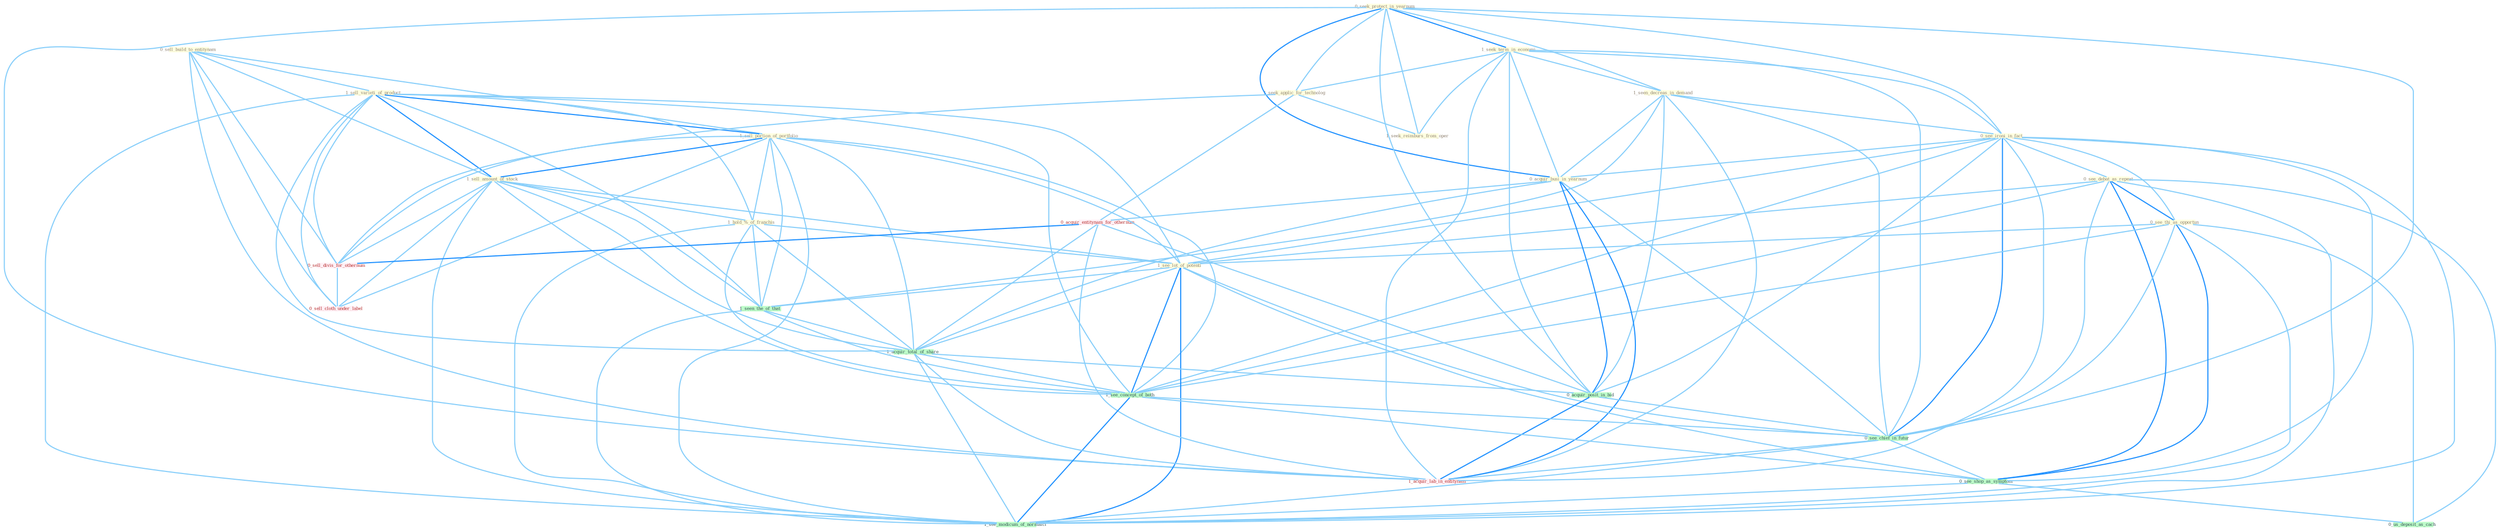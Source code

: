 Graph G{ 
    node
    [shape=polygon,style=filled,width=.5,height=.06,color="#BDFCC9",fixedsize=true,fontsize=4,
    fontcolor="#2f4f4f"];
    {node
    [color="#ffffe0", fontcolor="#8b7d6b"] "0_sell_build_to_entitynam " "0_seek_protect_in_yearnum " "1_seek_term_in_economi " "1_seen_decreas_in_demand " "0_see_ironi_in_fact " "1_sell_varieti_of_product " "1_seek_applic_for_technolog " "0_see_debat_as_repeat " "1_sell_portion_of_portfolio " "0_see_thi_as_opportun " "1_sell_amount_of_stock " "0_acquir_busi_in_yearnum " "1_hold_%_of_franchis " "1_see_lot_of_potenti " "1_seek_reimburs_from_oper "}
{node [color="#fff0f5", fontcolor="#b22222"] "0_acquir_entitynam_for_othernum " "0_sell_divis_for_othernum " "0_sell_cloth_under_label " "1_acquir_lab_in_entitynam "}
edge [color="#B0E2FF"];

	"0_sell_build_to_entitynam " -- "1_sell_varieti_of_product " [w="1", color="#87cefa" ];
	"0_sell_build_to_entitynam " -- "1_sell_portion_of_portfolio " [w="1", color="#87cefa" ];
	"0_sell_build_to_entitynam " -- "1_sell_amount_of_stock " [w="1", color="#87cefa" ];
	"0_sell_build_to_entitynam " -- "0_sell_divis_for_othernum " [w="1", color="#87cefa" ];
	"0_sell_build_to_entitynam " -- "0_sell_cloth_under_label " [w="1", color="#87cefa" ];
	"0_sell_build_to_entitynam " -- "1_acquir_lab_in_entitynam " [w="1", color="#87cefa" ];
	"0_seek_protect_in_yearnum " -- "1_seek_term_in_economi " [w="2", color="#1e90ff" , len=0.8];
	"0_seek_protect_in_yearnum " -- "1_seen_decreas_in_demand " [w="1", color="#87cefa" ];
	"0_seek_protect_in_yearnum " -- "0_see_ironi_in_fact " [w="1", color="#87cefa" ];
	"0_seek_protect_in_yearnum " -- "1_seek_applic_for_technolog " [w="1", color="#87cefa" ];
	"0_seek_protect_in_yearnum " -- "0_acquir_busi_in_yearnum " [w="2", color="#1e90ff" , len=0.8];
	"0_seek_protect_in_yearnum " -- "1_seek_reimburs_from_oper " [w="1", color="#87cefa" ];
	"0_seek_protect_in_yearnum " -- "0_acquir_posit_in_bid " [w="1", color="#87cefa" ];
	"0_seek_protect_in_yearnum " -- "0_see_chief_in_futur " [w="1", color="#87cefa" ];
	"0_seek_protect_in_yearnum " -- "1_acquir_lab_in_entitynam " [w="1", color="#87cefa" ];
	"1_seek_term_in_economi " -- "1_seen_decreas_in_demand " [w="1", color="#87cefa" ];
	"1_seek_term_in_economi " -- "0_see_ironi_in_fact " [w="1", color="#87cefa" ];
	"1_seek_term_in_economi " -- "1_seek_applic_for_technolog " [w="1", color="#87cefa" ];
	"1_seek_term_in_economi " -- "0_acquir_busi_in_yearnum " [w="1", color="#87cefa" ];
	"1_seek_term_in_economi " -- "1_seek_reimburs_from_oper " [w="1", color="#87cefa" ];
	"1_seek_term_in_economi " -- "0_acquir_posit_in_bid " [w="1", color="#87cefa" ];
	"1_seek_term_in_economi " -- "0_see_chief_in_futur " [w="1", color="#87cefa" ];
	"1_seek_term_in_economi " -- "1_acquir_lab_in_entitynam " [w="1", color="#87cefa" ];
	"1_seen_decreas_in_demand " -- "0_see_ironi_in_fact " [w="1", color="#87cefa" ];
	"1_seen_decreas_in_demand " -- "0_acquir_busi_in_yearnum " [w="1", color="#87cefa" ];
	"1_seen_decreas_in_demand " -- "1_seen_the_of_that " [w="1", color="#87cefa" ];
	"1_seen_decreas_in_demand " -- "0_acquir_posit_in_bid " [w="1", color="#87cefa" ];
	"1_seen_decreas_in_demand " -- "0_see_chief_in_futur " [w="1", color="#87cefa" ];
	"1_seen_decreas_in_demand " -- "1_acquir_lab_in_entitynam " [w="1", color="#87cefa" ];
	"0_see_ironi_in_fact " -- "0_see_debat_as_repeat " [w="1", color="#87cefa" ];
	"0_see_ironi_in_fact " -- "0_see_thi_as_opportun " [w="1", color="#87cefa" ];
	"0_see_ironi_in_fact " -- "0_acquir_busi_in_yearnum " [w="1", color="#87cefa" ];
	"0_see_ironi_in_fact " -- "1_see_lot_of_potenti " [w="1", color="#87cefa" ];
	"0_see_ironi_in_fact " -- "0_acquir_posit_in_bid " [w="1", color="#87cefa" ];
	"0_see_ironi_in_fact " -- "1_see_concept_of_both " [w="1", color="#87cefa" ];
	"0_see_ironi_in_fact " -- "0_see_chief_in_futur " [w="2", color="#1e90ff" , len=0.8];
	"0_see_ironi_in_fact " -- "0_see_shop_as_symptom " [w="1", color="#87cefa" ];
	"0_see_ironi_in_fact " -- "1_acquir_lab_in_entitynam " [w="1", color="#87cefa" ];
	"0_see_ironi_in_fact " -- "1_see_modicum_of_normalci " [w="1", color="#87cefa" ];
	"1_sell_varieti_of_product " -- "1_sell_portion_of_portfolio " [w="2", color="#1e90ff" , len=0.8];
	"1_sell_varieti_of_product " -- "1_sell_amount_of_stock " [w="2", color="#1e90ff" , len=0.8];
	"1_sell_varieti_of_product " -- "1_hold_%_of_franchis " [w="1", color="#87cefa" ];
	"1_sell_varieti_of_product " -- "1_see_lot_of_potenti " [w="1", color="#87cefa" ];
	"1_sell_varieti_of_product " -- "1_seen_the_of_that " [w="1", color="#87cefa" ];
	"1_sell_varieti_of_product " -- "0_sell_divis_for_othernum " [w="1", color="#87cefa" ];
	"1_sell_varieti_of_product " -- "1_acquir_total_of_share " [w="1", color="#87cefa" ];
	"1_sell_varieti_of_product " -- "0_sell_cloth_under_label " [w="1", color="#87cefa" ];
	"1_sell_varieti_of_product " -- "1_see_concept_of_both " [w="1", color="#87cefa" ];
	"1_sell_varieti_of_product " -- "1_see_modicum_of_normalci " [w="1", color="#87cefa" ];
	"1_seek_applic_for_technolog " -- "1_seek_reimburs_from_oper " [w="1", color="#87cefa" ];
	"1_seek_applic_for_technolog " -- "0_acquir_entitynam_for_othernum " [w="1", color="#87cefa" ];
	"1_seek_applic_for_technolog " -- "0_sell_divis_for_othernum " [w="1", color="#87cefa" ];
	"0_see_debat_as_repeat " -- "0_see_thi_as_opportun " [w="2", color="#1e90ff" , len=0.8];
	"0_see_debat_as_repeat " -- "1_see_lot_of_potenti " [w="1", color="#87cefa" ];
	"0_see_debat_as_repeat " -- "1_see_concept_of_both " [w="1", color="#87cefa" ];
	"0_see_debat_as_repeat " -- "0_see_chief_in_futur " [w="1", color="#87cefa" ];
	"0_see_debat_as_repeat " -- "0_see_shop_as_symptom " [w="2", color="#1e90ff" , len=0.8];
	"0_see_debat_as_repeat " -- "0_us_deposit_as_cach " [w="1", color="#87cefa" ];
	"0_see_debat_as_repeat " -- "1_see_modicum_of_normalci " [w="1", color="#87cefa" ];
	"1_sell_portion_of_portfolio " -- "1_sell_amount_of_stock " [w="2", color="#1e90ff" , len=0.8];
	"1_sell_portion_of_portfolio " -- "1_hold_%_of_franchis " [w="1", color="#87cefa" ];
	"1_sell_portion_of_portfolio " -- "1_see_lot_of_potenti " [w="1", color="#87cefa" ];
	"1_sell_portion_of_portfolio " -- "1_seen_the_of_that " [w="1", color="#87cefa" ];
	"1_sell_portion_of_portfolio " -- "0_sell_divis_for_othernum " [w="1", color="#87cefa" ];
	"1_sell_portion_of_portfolio " -- "1_acquir_total_of_share " [w="1", color="#87cefa" ];
	"1_sell_portion_of_portfolio " -- "0_sell_cloth_under_label " [w="1", color="#87cefa" ];
	"1_sell_portion_of_portfolio " -- "1_see_concept_of_both " [w="1", color="#87cefa" ];
	"1_sell_portion_of_portfolio " -- "1_see_modicum_of_normalci " [w="1", color="#87cefa" ];
	"0_see_thi_as_opportun " -- "1_see_lot_of_potenti " [w="1", color="#87cefa" ];
	"0_see_thi_as_opportun " -- "1_see_concept_of_both " [w="1", color="#87cefa" ];
	"0_see_thi_as_opportun " -- "0_see_chief_in_futur " [w="1", color="#87cefa" ];
	"0_see_thi_as_opportun " -- "0_see_shop_as_symptom " [w="2", color="#1e90ff" , len=0.8];
	"0_see_thi_as_opportun " -- "0_us_deposit_as_cach " [w="1", color="#87cefa" ];
	"0_see_thi_as_opportun " -- "1_see_modicum_of_normalci " [w="1", color="#87cefa" ];
	"1_sell_amount_of_stock " -- "1_hold_%_of_franchis " [w="1", color="#87cefa" ];
	"1_sell_amount_of_stock " -- "1_see_lot_of_potenti " [w="1", color="#87cefa" ];
	"1_sell_amount_of_stock " -- "1_seen_the_of_that " [w="1", color="#87cefa" ];
	"1_sell_amount_of_stock " -- "0_sell_divis_for_othernum " [w="1", color="#87cefa" ];
	"1_sell_amount_of_stock " -- "1_acquir_total_of_share " [w="1", color="#87cefa" ];
	"1_sell_amount_of_stock " -- "0_sell_cloth_under_label " [w="1", color="#87cefa" ];
	"1_sell_amount_of_stock " -- "1_see_concept_of_both " [w="1", color="#87cefa" ];
	"1_sell_amount_of_stock " -- "1_see_modicum_of_normalci " [w="1", color="#87cefa" ];
	"0_acquir_busi_in_yearnum " -- "0_acquir_entitynam_for_othernum " [w="1", color="#87cefa" ];
	"0_acquir_busi_in_yearnum " -- "1_acquir_total_of_share " [w="1", color="#87cefa" ];
	"0_acquir_busi_in_yearnum " -- "0_acquir_posit_in_bid " [w="2", color="#1e90ff" , len=0.8];
	"0_acquir_busi_in_yearnum " -- "0_see_chief_in_futur " [w="1", color="#87cefa" ];
	"0_acquir_busi_in_yearnum " -- "1_acquir_lab_in_entitynam " [w="2", color="#1e90ff" , len=0.8];
	"1_hold_%_of_franchis " -- "1_see_lot_of_potenti " [w="1", color="#87cefa" ];
	"1_hold_%_of_franchis " -- "1_seen_the_of_that " [w="1", color="#87cefa" ];
	"1_hold_%_of_franchis " -- "1_acquir_total_of_share " [w="1", color="#87cefa" ];
	"1_hold_%_of_franchis " -- "1_see_concept_of_both " [w="1", color="#87cefa" ];
	"1_hold_%_of_franchis " -- "1_see_modicum_of_normalci " [w="1", color="#87cefa" ];
	"1_see_lot_of_potenti " -- "1_seen_the_of_that " [w="1", color="#87cefa" ];
	"1_see_lot_of_potenti " -- "1_acquir_total_of_share " [w="1", color="#87cefa" ];
	"1_see_lot_of_potenti " -- "1_see_concept_of_both " [w="2", color="#1e90ff" , len=0.8];
	"1_see_lot_of_potenti " -- "0_see_chief_in_futur " [w="1", color="#87cefa" ];
	"1_see_lot_of_potenti " -- "0_see_shop_as_symptom " [w="1", color="#87cefa" ];
	"1_see_lot_of_potenti " -- "1_see_modicum_of_normalci " [w="2", color="#1e90ff" , len=0.8];
	"0_acquir_entitynam_for_othernum " -- "0_sell_divis_for_othernum " [w="2", color="#1e90ff" , len=0.8];
	"0_acquir_entitynam_for_othernum " -- "1_acquir_total_of_share " [w="1", color="#87cefa" ];
	"0_acquir_entitynam_for_othernum " -- "0_acquir_posit_in_bid " [w="1", color="#87cefa" ];
	"0_acquir_entitynam_for_othernum " -- "1_acquir_lab_in_entitynam " [w="1", color="#87cefa" ];
	"1_seen_the_of_that " -- "1_acquir_total_of_share " [w="1", color="#87cefa" ];
	"1_seen_the_of_that " -- "1_see_concept_of_both " [w="1", color="#87cefa" ];
	"1_seen_the_of_that " -- "1_see_modicum_of_normalci " [w="1", color="#87cefa" ];
	"0_sell_divis_for_othernum " -- "0_sell_cloth_under_label " [w="1", color="#87cefa" ];
	"1_acquir_total_of_share " -- "0_acquir_posit_in_bid " [w="1", color="#87cefa" ];
	"1_acquir_total_of_share " -- "1_see_concept_of_both " [w="1", color="#87cefa" ];
	"1_acquir_total_of_share " -- "1_acquir_lab_in_entitynam " [w="1", color="#87cefa" ];
	"1_acquir_total_of_share " -- "1_see_modicum_of_normalci " [w="1", color="#87cefa" ];
	"0_acquir_posit_in_bid " -- "0_see_chief_in_futur " [w="1", color="#87cefa" ];
	"0_acquir_posit_in_bid " -- "1_acquir_lab_in_entitynam " [w="2", color="#1e90ff" , len=0.8];
	"1_see_concept_of_both " -- "0_see_chief_in_futur " [w="1", color="#87cefa" ];
	"1_see_concept_of_both " -- "0_see_shop_as_symptom " [w="1", color="#87cefa" ];
	"1_see_concept_of_both " -- "1_see_modicum_of_normalci " [w="2", color="#1e90ff" , len=0.8];
	"0_see_chief_in_futur " -- "0_see_shop_as_symptom " [w="1", color="#87cefa" ];
	"0_see_chief_in_futur " -- "1_acquir_lab_in_entitynam " [w="1", color="#87cefa" ];
	"0_see_chief_in_futur " -- "1_see_modicum_of_normalci " [w="1", color="#87cefa" ];
	"0_see_shop_as_symptom " -- "0_us_deposit_as_cach " [w="1", color="#87cefa" ];
	"0_see_shop_as_symptom " -- "1_see_modicum_of_normalci " [w="1", color="#87cefa" ];
}